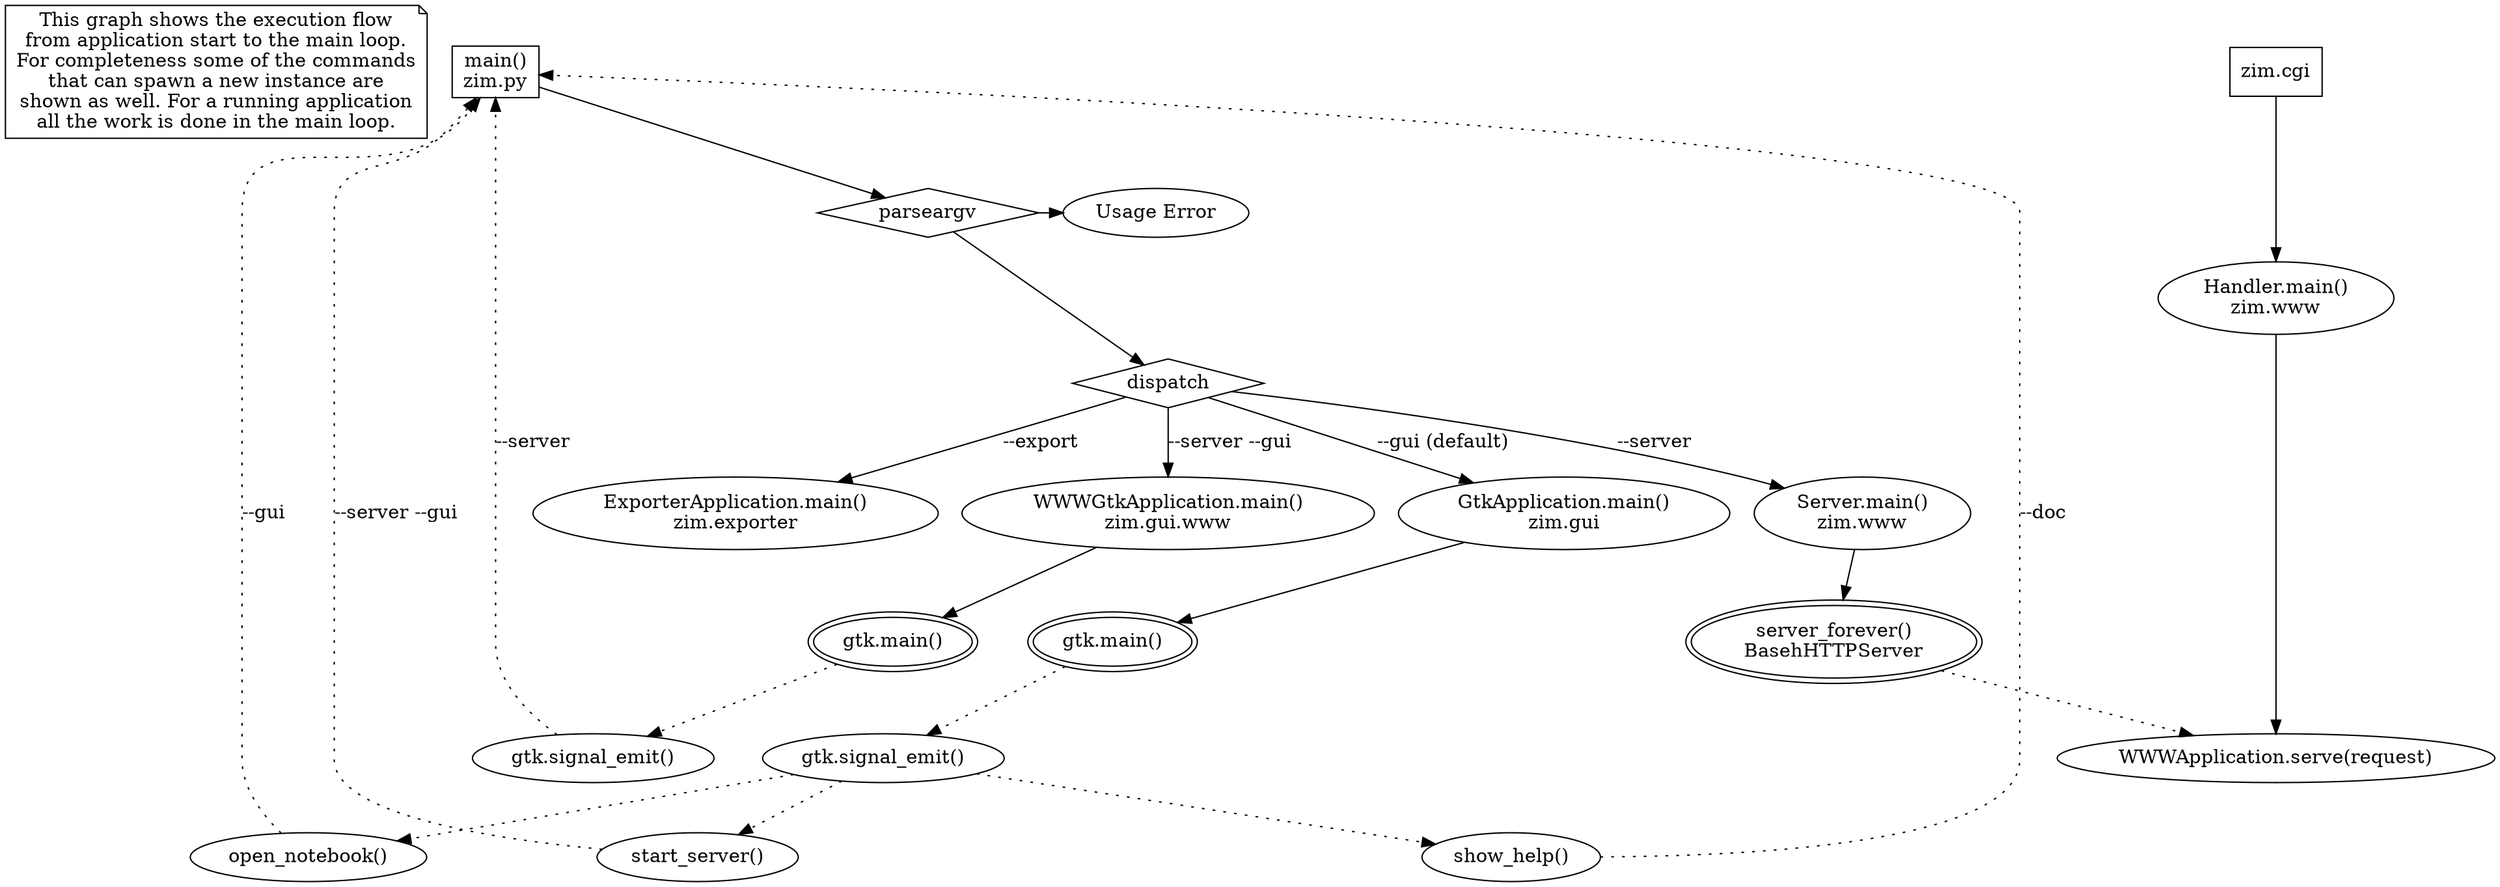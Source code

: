 digraph g {
	/* comment */
	comment [ label="This graph shows the execution flow\nfrom application start to the main loop.\nFor completeness some of the commands\nthat can spawn a new instance are\nshown as well. For a running application\nall the work is done in the main loop." shape=note]

	/* starting points */
	main [ label="main()\nzim.py" shape = box]
	cgibin [label = "zim.cgi" shape = box]
	{ rank=same; main; cgibin }

	parseargv [ lable = "parse argv" shape = diamond ]
	dispatch [ shape = diamond ]
	usageerror [label = "Usage Error" ]

	/* main loops */
	gtkmain [label = "gtk.main()" peripheries = 2]
	gtkmain1 [label = "gtk.main()" peripheries = 2]
	wwwloop [ label = "server_forever()\nBasehHTTPServer" peripheries = 2]
	{ rank=same; gtkmain; gtkmain1; wwwloop }

	/* other steps */
	guimain [label = "GtkApplication.main()\nzim.gui"]
	gtksignal [label ="gtk.signal_emit()" ]
	gtksignal1 [label ="gtk.signal_emit()" ]
	wwwmain [ label = "Server.main()\nzim.www" ]
	wwwserve [ label = "WWWApplication.serve(request)"]
	exporter [ label = "ExporterApplication.main()\nzim.exporter"]
	wwwguimain [ label = "WWWGtkApplication.main()\nzim.gui.www"]
	wwwcgi [label = "Handler.main()\nzim.www" ]

	/* primary flow from start to main loop */
	main -> parseargv
	parseargv -> dispatch
	parseargv -> usageerror [minlen = 0]
	dispatch -> guimain [label="--gui (default)"]
	dispatch -> wwwmain [label="--server"]
	dispatch -> exporter [label="--export"]
	dispatch -> wwwguimain [label="--server --gui"]
	guimain -> gtkmain
	wwwmain -> wwwloop
	wwwguimain -> gtkmain1

	/* flow cgi-bin */
	cgibin -> wwwcgi
	wwwcgi -> wwwserve

	/* actions spawned by main loop */
	gtkmain -> gtksignal [style = dotted]
	gtksignal -> "open_notebook()" [style = dotted]
	"open_notebook()" -> main [style = dotted label ="--gui"]
	gtksignal -> "start_server()" [style = dotted]
	"start_server()" -> main [style = dotted label ="--server --gui"]
	gtksignal -> "show_help()" [style = dotted]
	"show_help()" -> main [style = dotted label ="--doc"]
	wwwloop -> wwwserve [style = dotted]
	gtkmain1 -> gtksignal1 [style = dotted]
	gtksignal1 -> main [style = dotted label="--server"]
}
